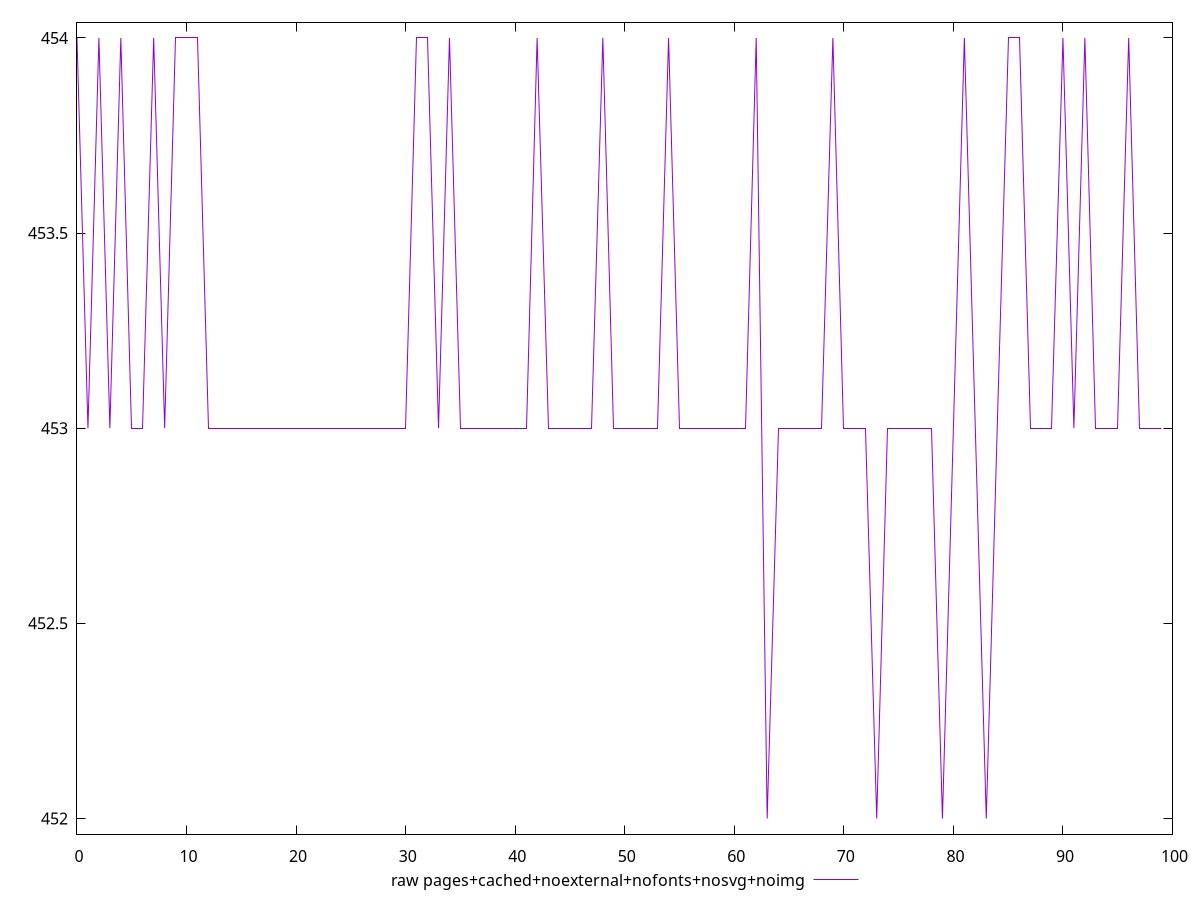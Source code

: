 $_rawPagesCachedNoexternalNofontsNosvgNoimg <<EOF
454
453
454
453
454
453
453
454
453
454
454
454
453
453
453
453
453
453
453
453
453
453
453
453
453
453
453
453
453
453
453
454
454
453
454
453
453
453
453
453
453
453
454
453
453
453
453
453
454
453
453
453
453
453
454
453
453
453
453
453
453
453
454
452
453
453
453
453
453
454
453
453
453
452
453
453
453
453
453
452
453
454
453
452
453
454
454
453
453
453
454
453
454
453
453
453
454
453
453
453
EOF
set key outside below
set terminal pngcairo
set output "report_00006_2020-11-02T20-21-41.718Z/uses-rel-preload/pages+cached+noexternal+nofonts+nosvg+noimg//raw.png"
set yrange [451.96:454.04]
plot $_rawPagesCachedNoexternalNofontsNosvgNoimg title "raw pages+cached+noexternal+nofonts+nosvg+noimg" with line ,